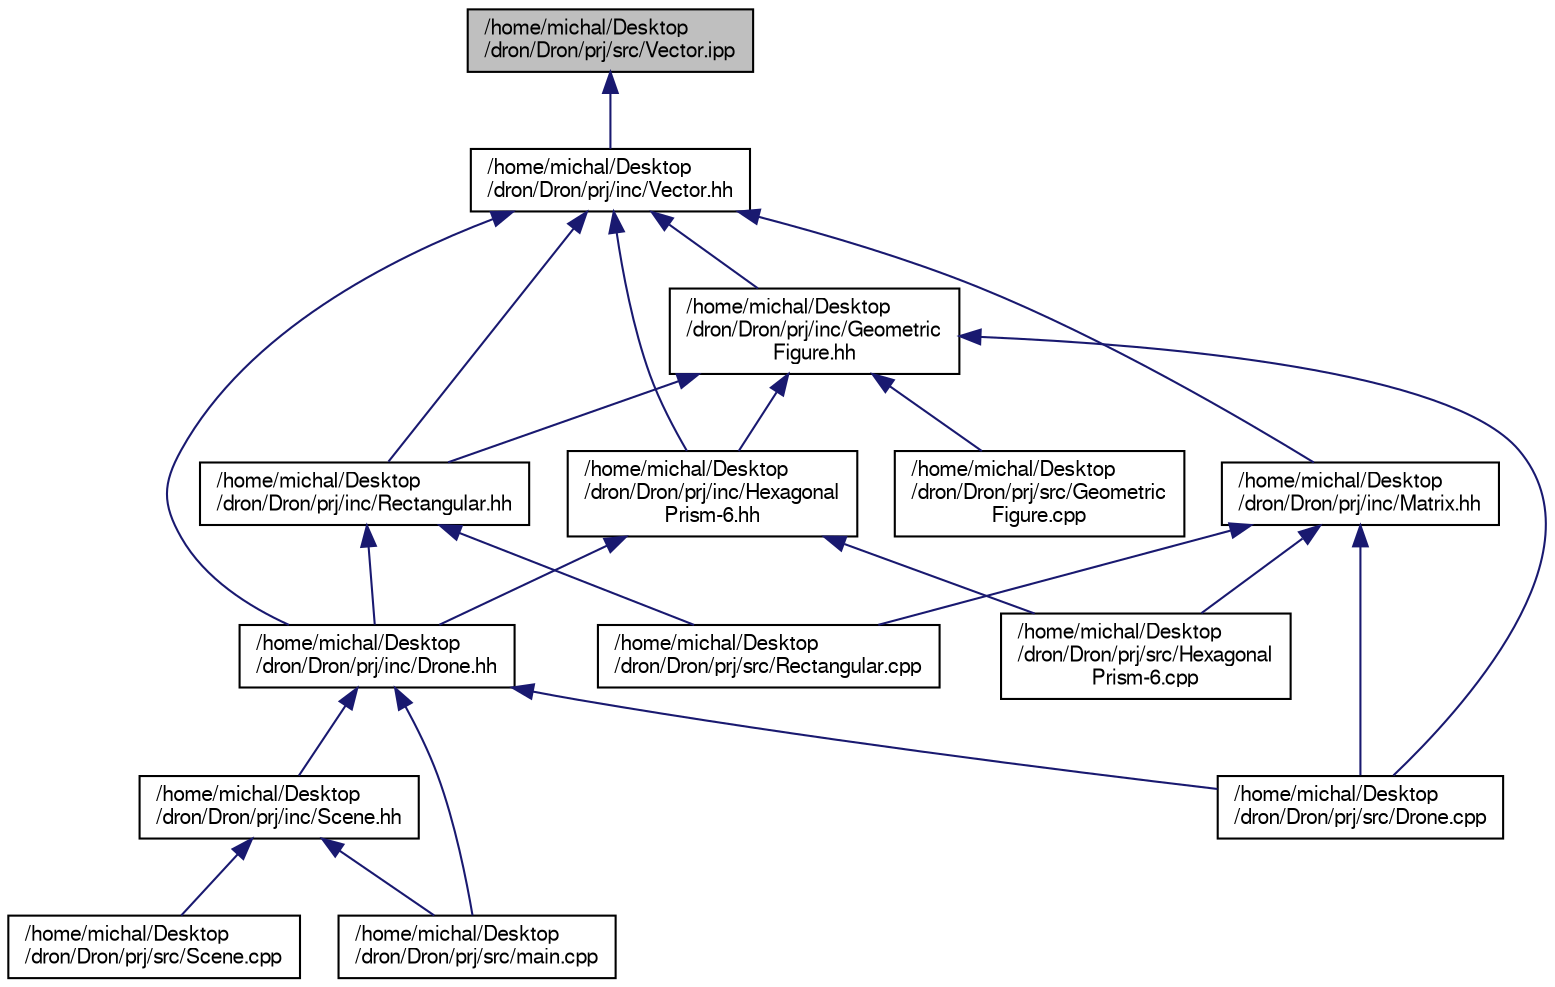 digraph "/home/michal/Desktop/dron/Dron/prj/src/Vector.ipp"
{
 // LATEX_PDF_SIZE
  edge [fontname="FreeSans",fontsize="10",labelfontname="FreeSans",labelfontsize="10"];
  node [fontname="FreeSans",fontsize="10",shape=record];
  Node1 [label="/home/michal/Desktop\l/dron/Dron/prj/src/Vector.ipp",height=0.2,width=0.4,color="black", fillcolor="grey75", style="filled", fontcolor="black",tooltip=" "];
  Node1 -> Node2 [dir="back",color="midnightblue",fontsize="10",style="solid",fontname="FreeSans"];
  Node2 [label="/home/michal/Desktop\l/dron/Dron/prj/inc/Vector.hh",height=0.2,width=0.4,color="black", fillcolor="white", style="filled",URL="$a00038.html",tooltip=" "];
  Node2 -> Node3 [dir="back",color="midnightblue",fontsize="10",style="solid",fontname="FreeSans"];
  Node3 [label="/home/michal/Desktop\l/dron/Dron/prj/inc/Drone.hh",height=0.2,width=0.4,color="black", fillcolor="white", style="filled",URL="$a00020.html",tooltip=" "];
  Node3 -> Node4 [dir="back",color="midnightblue",fontsize="10",style="solid",fontname="FreeSans"];
  Node4 [label="/home/michal/Desktop\l/dron/Dron/prj/inc/Scene.hh",height=0.2,width=0.4,color="black", fillcolor="white", style="filled",URL="$a00035.html",tooltip=" "];
  Node4 -> Node5 [dir="back",color="midnightblue",fontsize="10",style="solid",fontname="FreeSans"];
  Node5 [label="/home/michal/Desktop\l/dron/Dron/prj/src/main.cpp",height=0.2,width=0.4,color="black", fillcolor="white", style="filled",URL="$a00050.html",tooltip=" "];
  Node4 -> Node6 [dir="back",color="midnightblue",fontsize="10",style="solid",fontname="FreeSans"];
  Node6 [label="/home/michal/Desktop\l/dron/Dron/prj/src/Scene.cpp",height=0.2,width=0.4,color="black", fillcolor="white", style="filled",URL="$a00059.html",tooltip=" "];
  Node3 -> Node7 [dir="back",color="midnightblue",fontsize="10",style="solid",fontname="FreeSans"];
  Node7 [label="/home/michal/Desktop\l/dron/Dron/prj/src/Drone.cpp",height=0.2,width=0.4,color="black", fillcolor="white", style="filled",URL="$a00041.html",tooltip=" "];
  Node3 -> Node5 [dir="back",color="midnightblue",fontsize="10",style="solid",fontname="FreeSans"];
  Node2 -> Node8 [dir="back",color="midnightblue",fontsize="10",style="solid",fontname="FreeSans"];
  Node8 [label="/home/michal/Desktop\l/dron/Dron/prj/inc/Rectangular.hh",height=0.2,width=0.4,color="black", fillcolor="white", style="filled",URL="$a00032.html",tooltip=" "];
  Node8 -> Node3 [dir="back",color="midnightblue",fontsize="10",style="solid",fontname="FreeSans"];
  Node8 -> Node9 [dir="back",color="midnightblue",fontsize="10",style="solid",fontname="FreeSans"];
  Node9 [label="/home/michal/Desktop\l/dron/Dron/prj/src/Rectangular.cpp",height=0.2,width=0.4,color="black", fillcolor="white", style="filled",URL="$a00056.html",tooltip=" "];
  Node2 -> Node10 [dir="back",color="midnightblue",fontsize="10",style="solid",fontname="FreeSans"];
  Node10 [label="/home/michal/Desktop\l/dron/Dron/prj/inc/Geometric\lFigure.hh",height=0.2,width=0.4,color="black", fillcolor="white", style="filled",URL="$a00023.html",tooltip=" "];
  Node10 -> Node8 [dir="back",color="midnightblue",fontsize="10",style="solid",fontname="FreeSans"];
  Node10 -> Node11 [dir="back",color="midnightblue",fontsize="10",style="solid",fontname="FreeSans"];
  Node11 [label="/home/michal/Desktop\l/dron/Dron/prj/inc/Hexagonal\lPrism-6.hh",height=0.2,width=0.4,color="black", fillcolor="white", style="filled",URL="$a00026.html",tooltip=" "];
  Node11 -> Node3 [dir="back",color="midnightblue",fontsize="10",style="solid",fontname="FreeSans"];
  Node11 -> Node12 [dir="back",color="midnightblue",fontsize="10",style="solid",fontname="FreeSans"];
  Node12 [label="/home/michal/Desktop\l/dron/Dron/prj/src/Hexagonal\lPrism-6.cpp",height=0.2,width=0.4,color="black", fillcolor="white", style="filled",URL="$a00047.html",tooltip=" "];
  Node10 -> Node7 [dir="back",color="midnightblue",fontsize="10",style="solid",fontname="FreeSans"];
  Node10 -> Node13 [dir="back",color="midnightblue",fontsize="10",style="solid",fontname="FreeSans"];
  Node13 [label="/home/michal/Desktop\l/dron/Dron/prj/src/Geometric\lFigure.cpp",height=0.2,width=0.4,color="black", fillcolor="white", style="filled",URL="$a00044.html",tooltip=" "];
  Node2 -> Node11 [dir="back",color="midnightblue",fontsize="10",style="solid",fontname="FreeSans"];
  Node2 -> Node14 [dir="back",color="midnightblue",fontsize="10",style="solid",fontname="FreeSans"];
  Node14 [label="/home/michal/Desktop\l/dron/Dron/prj/inc/Matrix.hh",height=0.2,width=0.4,color="black", fillcolor="white", style="filled",URL="$a00029.html",tooltip=" "];
  Node14 -> Node7 [dir="back",color="midnightblue",fontsize="10",style="solid",fontname="FreeSans"];
  Node14 -> Node12 [dir="back",color="midnightblue",fontsize="10",style="solid",fontname="FreeSans"];
  Node14 -> Node9 [dir="back",color="midnightblue",fontsize="10",style="solid",fontname="FreeSans"];
}
